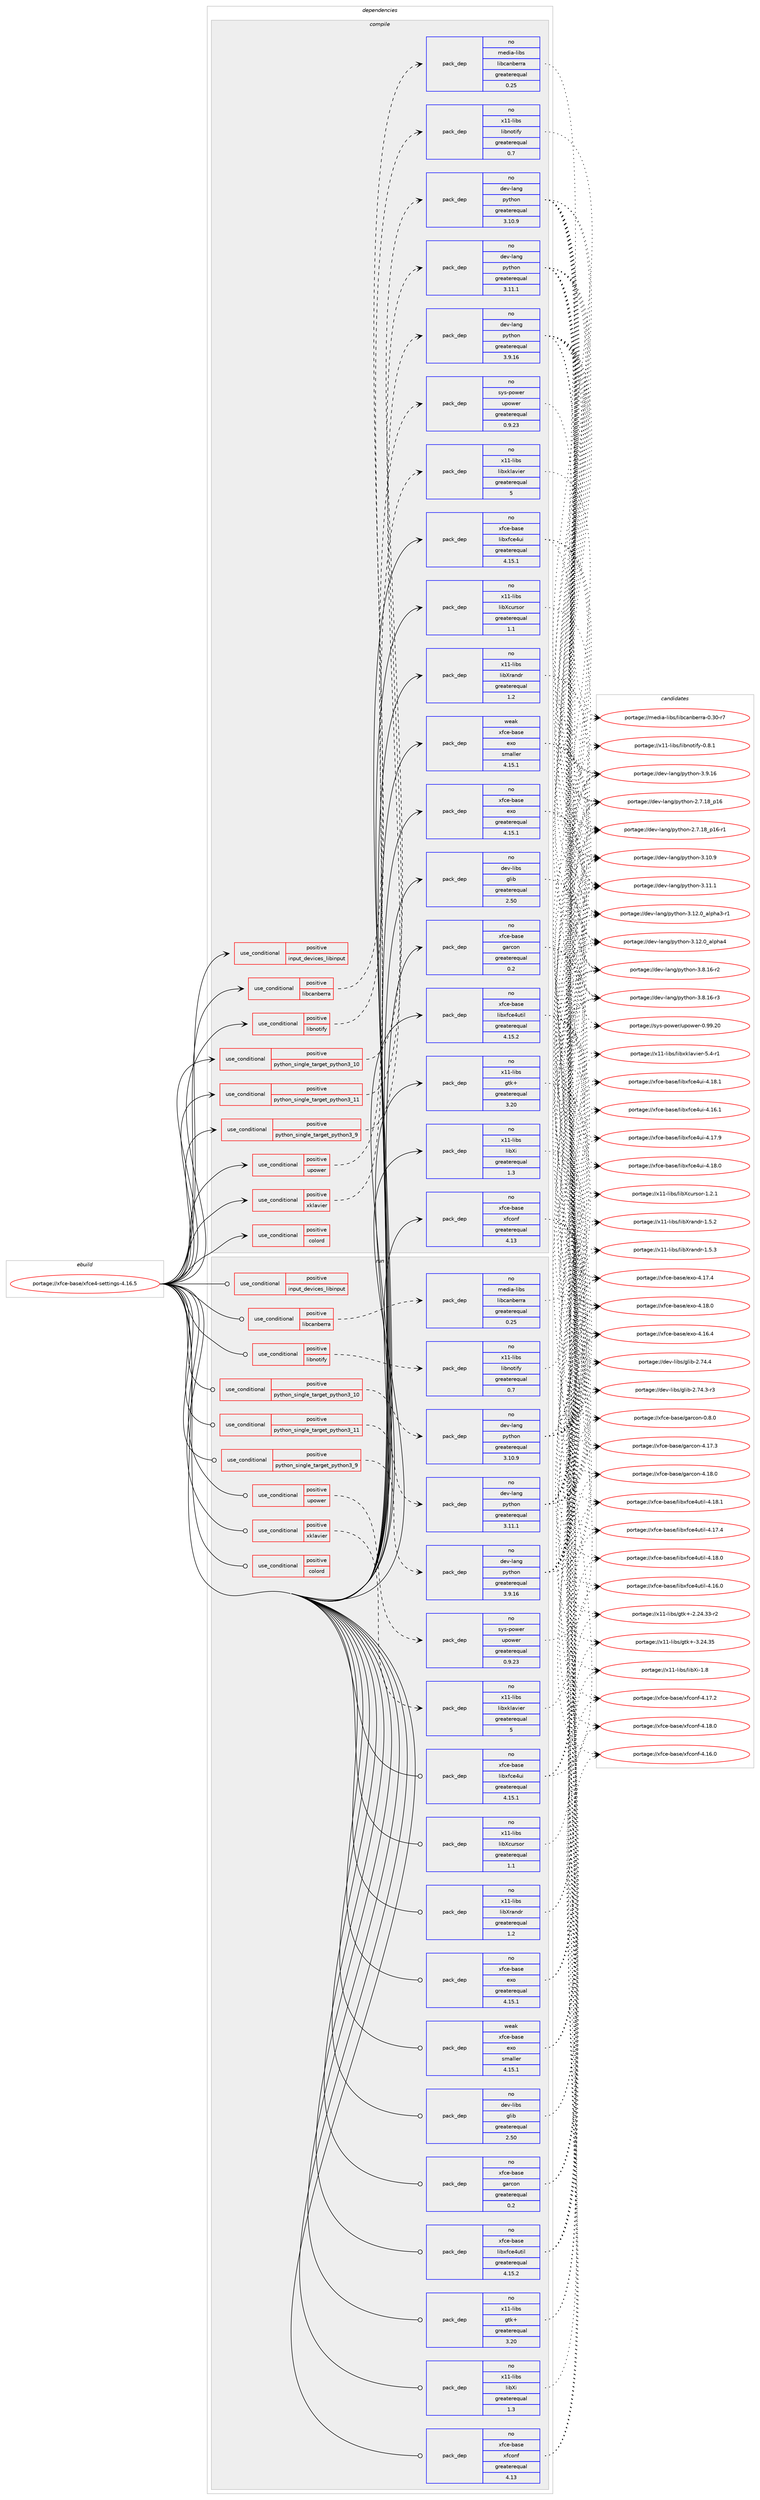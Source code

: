 digraph prolog {

# *************
# Graph options
# *************

newrank=true;
concentrate=true;
compound=true;
graph [rankdir=LR,fontname=Helvetica,fontsize=10,ranksep=1.5];#, ranksep=2.5, nodesep=0.2];
edge  [arrowhead=vee];
node  [fontname=Helvetica,fontsize=10];

# **********
# The ebuild
# **********

subgraph cluster_leftcol {
color=gray;
rank=same;
label=<<i>ebuild</i>>;
id [label="portage://xfce-base/xfce4-settings-4.16.5", color=red, width=4, href="../xfce-base/xfce4-settings-4.16.5.svg"];
}

# ****************
# The dependencies
# ****************

subgraph cluster_midcol {
color=gray;
label=<<i>dependencies</i>>;
subgraph cluster_compile {
fillcolor="#eeeeee";
style=filled;
label=<<i>compile</i>>;
subgraph cond8332 {
dependency13549 [label=<<TABLE BORDER="0" CELLBORDER="1" CELLSPACING="0" CELLPADDING="4"><TR><TD ROWSPAN="3" CELLPADDING="10">use_conditional</TD></TR><TR><TD>positive</TD></TR><TR><TD>colord</TD></TR></TABLE>>, shape=none, color=red];
# *** BEGIN UNKNOWN DEPENDENCY TYPE (TODO) ***
# dependency13549 -> package_dependency(portage://xfce-base/xfce4-settings-4.16.5,install,no,x11-misc,colord,none,[,,],any_same_slot,[])
# *** END UNKNOWN DEPENDENCY TYPE (TODO) ***

}
id:e -> dependency13549:w [weight=20,style="solid",arrowhead="vee"];
subgraph cond8333 {
dependency13550 [label=<<TABLE BORDER="0" CELLBORDER="1" CELLSPACING="0" CELLPADDING="4"><TR><TD ROWSPAN="3" CELLPADDING="10">use_conditional</TD></TR><TR><TD>positive</TD></TR><TR><TD>input_devices_libinput</TD></TR></TABLE>>, shape=none, color=red];
# *** BEGIN UNKNOWN DEPENDENCY TYPE (TODO) ***
# dependency13550 -> package_dependency(portage://xfce-base/xfce4-settings-4.16.5,install,no,x11-drivers,xf86-input-libinput,none,[,,],[],[])
# *** END UNKNOWN DEPENDENCY TYPE (TODO) ***

}
id:e -> dependency13550:w [weight=20,style="solid",arrowhead="vee"];
subgraph cond8334 {
dependency13551 [label=<<TABLE BORDER="0" CELLBORDER="1" CELLSPACING="0" CELLPADDING="4"><TR><TD ROWSPAN="3" CELLPADDING="10">use_conditional</TD></TR><TR><TD>positive</TD></TR><TR><TD>libcanberra</TD></TR></TABLE>>, shape=none, color=red];
subgraph pack5051 {
dependency13552 [label=<<TABLE BORDER="0" CELLBORDER="1" CELLSPACING="0" CELLPADDING="4" WIDTH="220"><TR><TD ROWSPAN="6" CELLPADDING="30">pack_dep</TD></TR><TR><TD WIDTH="110">no</TD></TR><TR><TD>media-libs</TD></TR><TR><TD>libcanberra</TD></TR><TR><TD>greaterequal</TD></TR><TR><TD>0.25</TD></TR></TABLE>>, shape=none, color=blue];
}
dependency13551:e -> dependency13552:w [weight=20,style="dashed",arrowhead="vee"];
}
id:e -> dependency13551:w [weight=20,style="solid",arrowhead="vee"];
subgraph cond8335 {
dependency13553 [label=<<TABLE BORDER="0" CELLBORDER="1" CELLSPACING="0" CELLPADDING="4"><TR><TD ROWSPAN="3" CELLPADDING="10">use_conditional</TD></TR><TR><TD>positive</TD></TR><TR><TD>libnotify</TD></TR></TABLE>>, shape=none, color=red];
subgraph pack5052 {
dependency13554 [label=<<TABLE BORDER="0" CELLBORDER="1" CELLSPACING="0" CELLPADDING="4" WIDTH="220"><TR><TD ROWSPAN="6" CELLPADDING="30">pack_dep</TD></TR><TR><TD WIDTH="110">no</TD></TR><TR><TD>x11-libs</TD></TR><TR><TD>libnotify</TD></TR><TR><TD>greaterequal</TD></TR><TR><TD>0.7</TD></TR></TABLE>>, shape=none, color=blue];
}
dependency13553:e -> dependency13554:w [weight=20,style="dashed",arrowhead="vee"];
}
id:e -> dependency13553:w [weight=20,style="solid",arrowhead="vee"];
subgraph cond8336 {
dependency13555 [label=<<TABLE BORDER="0" CELLBORDER="1" CELLSPACING="0" CELLPADDING="4"><TR><TD ROWSPAN="3" CELLPADDING="10">use_conditional</TD></TR><TR><TD>positive</TD></TR><TR><TD>python_single_target_python3_10</TD></TR></TABLE>>, shape=none, color=red];
subgraph pack5053 {
dependency13556 [label=<<TABLE BORDER="0" CELLBORDER="1" CELLSPACING="0" CELLPADDING="4" WIDTH="220"><TR><TD ROWSPAN="6" CELLPADDING="30">pack_dep</TD></TR><TR><TD WIDTH="110">no</TD></TR><TR><TD>dev-lang</TD></TR><TR><TD>python</TD></TR><TR><TD>greaterequal</TD></TR><TR><TD>3.10.9</TD></TR></TABLE>>, shape=none, color=blue];
}
dependency13555:e -> dependency13556:w [weight=20,style="dashed",arrowhead="vee"];
}
id:e -> dependency13555:w [weight=20,style="solid",arrowhead="vee"];
subgraph cond8337 {
dependency13557 [label=<<TABLE BORDER="0" CELLBORDER="1" CELLSPACING="0" CELLPADDING="4"><TR><TD ROWSPAN="3" CELLPADDING="10">use_conditional</TD></TR><TR><TD>positive</TD></TR><TR><TD>python_single_target_python3_11</TD></TR></TABLE>>, shape=none, color=red];
subgraph pack5054 {
dependency13558 [label=<<TABLE BORDER="0" CELLBORDER="1" CELLSPACING="0" CELLPADDING="4" WIDTH="220"><TR><TD ROWSPAN="6" CELLPADDING="30">pack_dep</TD></TR><TR><TD WIDTH="110">no</TD></TR><TR><TD>dev-lang</TD></TR><TR><TD>python</TD></TR><TR><TD>greaterequal</TD></TR><TR><TD>3.11.1</TD></TR></TABLE>>, shape=none, color=blue];
}
dependency13557:e -> dependency13558:w [weight=20,style="dashed",arrowhead="vee"];
}
id:e -> dependency13557:w [weight=20,style="solid",arrowhead="vee"];
subgraph cond8338 {
dependency13559 [label=<<TABLE BORDER="0" CELLBORDER="1" CELLSPACING="0" CELLPADDING="4"><TR><TD ROWSPAN="3" CELLPADDING="10">use_conditional</TD></TR><TR><TD>positive</TD></TR><TR><TD>python_single_target_python3_9</TD></TR></TABLE>>, shape=none, color=red];
subgraph pack5055 {
dependency13560 [label=<<TABLE BORDER="0" CELLBORDER="1" CELLSPACING="0" CELLPADDING="4" WIDTH="220"><TR><TD ROWSPAN="6" CELLPADDING="30">pack_dep</TD></TR><TR><TD WIDTH="110">no</TD></TR><TR><TD>dev-lang</TD></TR><TR><TD>python</TD></TR><TR><TD>greaterequal</TD></TR><TR><TD>3.9.16</TD></TR></TABLE>>, shape=none, color=blue];
}
dependency13559:e -> dependency13560:w [weight=20,style="dashed",arrowhead="vee"];
}
id:e -> dependency13559:w [weight=20,style="solid",arrowhead="vee"];
subgraph cond8339 {
dependency13561 [label=<<TABLE BORDER="0" CELLBORDER="1" CELLSPACING="0" CELLPADDING="4"><TR><TD ROWSPAN="3" CELLPADDING="10">use_conditional</TD></TR><TR><TD>positive</TD></TR><TR><TD>upower</TD></TR></TABLE>>, shape=none, color=red];
subgraph pack5056 {
dependency13562 [label=<<TABLE BORDER="0" CELLBORDER="1" CELLSPACING="0" CELLPADDING="4" WIDTH="220"><TR><TD ROWSPAN="6" CELLPADDING="30">pack_dep</TD></TR><TR><TD WIDTH="110">no</TD></TR><TR><TD>sys-power</TD></TR><TR><TD>upower</TD></TR><TR><TD>greaterequal</TD></TR><TR><TD>0.9.23</TD></TR></TABLE>>, shape=none, color=blue];
}
dependency13561:e -> dependency13562:w [weight=20,style="dashed",arrowhead="vee"];
}
id:e -> dependency13561:w [weight=20,style="solid",arrowhead="vee"];
subgraph cond8340 {
dependency13563 [label=<<TABLE BORDER="0" CELLBORDER="1" CELLSPACING="0" CELLPADDING="4"><TR><TD ROWSPAN="3" CELLPADDING="10">use_conditional</TD></TR><TR><TD>positive</TD></TR><TR><TD>xklavier</TD></TR></TABLE>>, shape=none, color=red];
subgraph pack5057 {
dependency13564 [label=<<TABLE BORDER="0" CELLBORDER="1" CELLSPACING="0" CELLPADDING="4" WIDTH="220"><TR><TD ROWSPAN="6" CELLPADDING="30">pack_dep</TD></TR><TR><TD WIDTH="110">no</TD></TR><TR><TD>x11-libs</TD></TR><TR><TD>libxklavier</TD></TR><TR><TD>greaterequal</TD></TR><TR><TD>5</TD></TR></TABLE>>, shape=none, color=blue];
}
dependency13563:e -> dependency13564:w [weight=20,style="dashed",arrowhead="vee"];
}
id:e -> dependency13563:w [weight=20,style="solid",arrowhead="vee"];
subgraph pack5058 {
dependency13565 [label=<<TABLE BORDER="0" CELLBORDER="1" CELLSPACING="0" CELLPADDING="4" WIDTH="220"><TR><TD ROWSPAN="6" CELLPADDING="30">pack_dep</TD></TR><TR><TD WIDTH="110">no</TD></TR><TR><TD>dev-libs</TD></TR><TR><TD>glib</TD></TR><TR><TD>greaterequal</TD></TR><TR><TD>2.50</TD></TR></TABLE>>, shape=none, color=blue];
}
id:e -> dependency13565:w [weight=20,style="solid",arrowhead="vee"];
# *** BEGIN UNKNOWN DEPENDENCY TYPE (TODO) ***
# id -> package_dependency(portage://xfce-base/xfce4-settings-4.16.5,install,no,media-libs,fontconfig,none,[,,],[],[])
# *** END UNKNOWN DEPENDENCY TYPE (TODO) ***

# *** BEGIN UNKNOWN DEPENDENCY TYPE (TODO) ***
# id -> package_dependency(portage://xfce-base/xfce4-settings-4.16.5,install,no,x11-base,xorg-proto,none,[,,],[],[])
# *** END UNKNOWN DEPENDENCY TYPE (TODO) ***

subgraph pack5059 {
dependency13566 [label=<<TABLE BORDER="0" CELLBORDER="1" CELLSPACING="0" CELLPADDING="4" WIDTH="220"><TR><TD ROWSPAN="6" CELLPADDING="30">pack_dep</TD></TR><TR><TD WIDTH="110">no</TD></TR><TR><TD>x11-libs</TD></TR><TR><TD>gtk+</TD></TR><TR><TD>greaterequal</TD></TR><TR><TD>3.20</TD></TR></TABLE>>, shape=none, color=blue];
}
id:e -> dependency13566:w [weight=20,style="solid",arrowhead="vee"];
# *** BEGIN UNKNOWN DEPENDENCY TYPE (TODO) ***
# id -> package_dependency(portage://xfce-base/xfce4-settings-4.16.5,install,no,x11-libs,libX11,none,[,,],[],[])
# *** END UNKNOWN DEPENDENCY TYPE (TODO) ***

subgraph pack5060 {
dependency13567 [label=<<TABLE BORDER="0" CELLBORDER="1" CELLSPACING="0" CELLPADDING="4" WIDTH="220"><TR><TD ROWSPAN="6" CELLPADDING="30">pack_dep</TD></TR><TR><TD WIDTH="110">no</TD></TR><TR><TD>x11-libs</TD></TR><TR><TD>libXcursor</TD></TR><TR><TD>greaterequal</TD></TR><TR><TD>1.1</TD></TR></TABLE>>, shape=none, color=blue];
}
id:e -> dependency13567:w [weight=20,style="solid",arrowhead="vee"];
subgraph pack5061 {
dependency13568 [label=<<TABLE BORDER="0" CELLBORDER="1" CELLSPACING="0" CELLPADDING="4" WIDTH="220"><TR><TD ROWSPAN="6" CELLPADDING="30">pack_dep</TD></TR><TR><TD WIDTH="110">no</TD></TR><TR><TD>x11-libs</TD></TR><TR><TD>libXi</TD></TR><TR><TD>greaterequal</TD></TR><TR><TD>1.3</TD></TR></TABLE>>, shape=none, color=blue];
}
id:e -> dependency13568:w [weight=20,style="solid",arrowhead="vee"];
subgraph pack5062 {
dependency13569 [label=<<TABLE BORDER="0" CELLBORDER="1" CELLSPACING="0" CELLPADDING="4" WIDTH="220"><TR><TD ROWSPAN="6" CELLPADDING="30">pack_dep</TD></TR><TR><TD WIDTH="110">no</TD></TR><TR><TD>x11-libs</TD></TR><TR><TD>libXrandr</TD></TR><TR><TD>greaterequal</TD></TR><TR><TD>1.2</TD></TR></TABLE>>, shape=none, color=blue];
}
id:e -> dependency13569:w [weight=20,style="solid",arrowhead="vee"];
subgraph pack5063 {
dependency13570 [label=<<TABLE BORDER="0" CELLBORDER="1" CELLSPACING="0" CELLPADDING="4" WIDTH="220"><TR><TD ROWSPAN="6" CELLPADDING="30">pack_dep</TD></TR><TR><TD WIDTH="110">no</TD></TR><TR><TD>xfce-base</TD></TR><TR><TD>exo</TD></TR><TR><TD>greaterequal</TD></TR><TR><TD>4.15.1</TD></TR></TABLE>>, shape=none, color=blue];
}
id:e -> dependency13570:w [weight=20,style="solid",arrowhead="vee"];
subgraph pack5064 {
dependency13571 [label=<<TABLE BORDER="0" CELLBORDER="1" CELLSPACING="0" CELLPADDING="4" WIDTH="220"><TR><TD ROWSPAN="6" CELLPADDING="30">pack_dep</TD></TR><TR><TD WIDTH="110">no</TD></TR><TR><TD>xfce-base</TD></TR><TR><TD>garcon</TD></TR><TR><TD>greaterequal</TD></TR><TR><TD>0.2</TD></TR></TABLE>>, shape=none, color=blue];
}
id:e -> dependency13571:w [weight=20,style="solid",arrowhead="vee"];
subgraph pack5065 {
dependency13572 [label=<<TABLE BORDER="0" CELLBORDER="1" CELLSPACING="0" CELLPADDING="4" WIDTH="220"><TR><TD ROWSPAN="6" CELLPADDING="30">pack_dep</TD></TR><TR><TD WIDTH="110">no</TD></TR><TR><TD>xfce-base</TD></TR><TR><TD>libxfce4ui</TD></TR><TR><TD>greaterequal</TD></TR><TR><TD>4.15.1</TD></TR></TABLE>>, shape=none, color=blue];
}
id:e -> dependency13572:w [weight=20,style="solid",arrowhead="vee"];
subgraph pack5066 {
dependency13573 [label=<<TABLE BORDER="0" CELLBORDER="1" CELLSPACING="0" CELLPADDING="4" WIDTH="220"><TR><TD ROWSPAN="6" CELLPADDING="30">pack_dep</TD></TR><TR><TD WIDTH="110">no</TD></TR><TR><TD>xfce-base</TD></TR><TR><TD>libxfce4util</TD></TR><TR><TD>greaterequal</TD></TR><TR><TD>4.15.2</TD></TR></TABLE>>, shape=none, color=blue];
}
id:e -> dependency13573:w [weight=20,style="solid",arrowhead="vee"];
subgraph pack5067 {
dependency13574 [label=<<TABLE BORDER="0" CELLBORDER="1" CELLSPACING="0" CELLPADDING="4" WIDTH="220"><TR><TD ROWSPAN="6" CELLPADDING="30">pack_dep</TD></TR><TR><TD WIDTH="110">no</TD></TR><TR><TD>xfce-base</TD></TR><TR><TD>xfconf</TD></TR><TR><TD>greaterequal</TD></TR><TR><TD>4.13</TD></TR></TABLE>>, shape=none, color=blue];
}
id:e -> dependency13574:w [weight=20,style="solid",arrowhead="vee"];
subgraph pack5068 {
dependency13575 [label=<<TABLE BORDER="0" CELLBORDER="1" CELLSPACING="0" CELLPADDING="4" WIDTH="220"><TR><TD ROWSPAN="6" CELLPADDING="30">pack_dep</TD></TR><TR><TD WIDTH="110">weak</TD></TR><TR><TD>xfce-base</TD></TR><TR><TD>exo</TD></TR><TR><TD>smaller</TD></TR><TR><TD>4.15.1</TD></TR></TABLE>>, shape=none, color=blue];
}
id:e -> dependency13575:w [weight=20,style="solid",arrowhead="vee"];
}
subgraph cluster_compileandrun {
fillcolor="#eeeeee";
style=filled;
label=<<i>compile and run</i>>;
}
subgraph cluster_run {
fillcolor="#eeeeee";
style=filled;
label=<<i>run</i>>;
subgraph cond8341 {
dependency13576 [label=<<TABLE BORDER="0" CELLBORDER="1" CELLSPACING="0" CELLPADDING="4"><TR><TD ROWSPAN="3" CELLPADDING="10">use_conditional</TD></TR><TR><TD>positive</TD></TR><TR><TD>colord</TD></TR></TABLE>>, shape=none, color=red];
# *** BEGIN UNKNOWN DEPENDENCY TYPE (TODO) ***
# dependency13576 -> package_dependency(portage://xfce-base/xfce4-settings-4.16.5,run,no,x11-misc,colord,none,[,,],any_same_slot,[])
# *** END UNKNOWN DEPENDENCY TYPE (TODO) ***

}
id:e -> dependency13576:w [weight=20,style="solid",arrowhead="odot"];
subgraph cond8342 {
dependency13577 [label=<<TABLE BORDER="0" CELLBORDER="1" CELLSPACING="0" CELLPADDING="4"><TR><TD ROWSPAN="3" CELLPADDING="10">use_conditional</TD></TR><TR><TD>positive</TD></TR><TR><TD>input_devices_libinput</TD></TR></TABLE>>, shape=none, color=red];
# *** BEGIN UNKNOWN DEPENDENCY TYPE (TODO) ***
# dependency13577 -> package_dependency(portage://xfce-base/xfce4-settings-4.16.5,run,no,x11-drivers,xf86-input-libinput,none,[,,],[],[])
# *** END UNKNOWN DEPENDENCY TYPE (TODO) ***

}
id:e -> dependency13577:w [weight=20,style="solid",arrowhead="odot"];
subgraph cond8343 {
dependency13578 [label=<<TABLE BORDER="0" CELLBORDER="1" CELLSPACING="0" CELLPADDING="4"><TR><TD ROWSPAN="3" CELLPADDING="10">use_conditional</TD></TR><TR><TD>positive</TD></TR><TR><TD>libcanberra</TD></TR></TABLE>>, shape=none, color=red];
subgraph pack5069 {
dependency13579 [label=<<TABLE BORDER="0" CELLBORDER="1" CELLSPACING="0" CELLPADDING="4" WIDTH="220"><TR><TD ROWSPAN="6" CELLPADDING="30">pack_dep</TD></TR><TR><TD WIDTH="110">no</TD></TR><TR><TD>media-libs</TD></TR><TR><TD>libcanberra</TD></TR><TR><TD>greaterequal</TD></TR><TR><TD>0.25</TD></TR></TABLE>>, shape=none, color=blue];
}
dependency13578:e -> dependency13579:w [weight=20,style="dashed",arrowhead="vee"];
}
id:e -> dependency13578:w [weight=20,style="solid",arrowhead="odot"];
subgraph cond8344 {
dependency13580 [label=<<TABLE BORDER="0" CELLBORDER="1" CELLSPACING="0" CELLPADDING="4"><TR><TD ROWSPAN="3" CELLPADDING="10">use_conditional</TD></TR><TR><TD>positive</TD></TR><TR><TD>libnotify</TD></TR></TABLE>>, shape=none, color=red];
subgraph pack5070 {
dependency13581 [label=<<TABLE BORDER="0" CELLBORDER="1" CELLSPACING="0" CELLPADDING="4" WIDTH="220"><TR><TD ROWSPAN="6" CELLPADDING="30">pack_dep</TD></TR><TR><TD WIDTH="110">no</TD></TR><TR><TD>x11-libs</TD></TR><TR><TD>libnotify</TD></TR><TR><TD>greaterequal</TD></TR><TR><TD>0.7</TD></TR></TABLE>>, shape=none, color=blue];
}
dependency13580:e -> dependency13581:w [weight=20,style="dashed",arrowhead="vee"];
}
id:e -> dependency13580:w [weight=20,style="solid",arrowhead="odot"];
subgraph cond8345 {
dependency13582 [label=<<TABLE BORDER="0" CELLBORDER="1" CELLSPACING="0" CELLPADDING="4"><TR><TD ROWSPAN="3" CELLPADDING="10">use_conditional</TD></TR><TR><TD>positive</TD></TR><TR><TD>python_single_target_python3_10</TD></TR></TABLE>>, shape=none, color=red];
subgraph pack5071 {
dependency13583 [label=<<TABLE BORDER="0" CELLBORDER="1" CELLSPACING="0" CELLPADDING="4" WIDTH="220"><TR><TD ROWSPAN="6" CELLPADDING="30">pack_dep</TD></TR><TR><TD WIDTH="110">no</TD></TR><TR><TD>dev-lang</TD></TR><TR><TD>python</TD></TR><TR><TD>greaterequal</TD></TR><TR><TD>3.10.9</TD></TR></TABLE>>, shape=none, color=blue];
}
dependency13582:e -> dependency13583:w [weight=20,style="dashed",arrowhead="vee"];
}
id:e -> dependency13582:w [weight=20,style="solid",arrowhead="odot"];
subgraph cond8346 {
dependency13584 [label=<<TABLE BORDER="0" CELLBORDER="1" CELLSPACING="0" CELLPADDING="4"><TR><TD ROWSPAN="3" CELLPADDING="10">use_conditional</TD></TR><TR><TD>positive</TD></TR><TR><TD>python_single_target_python3_11</TD></TR></TABLE>>, shape=none, color=red];
subgraph pack5072 {
dependency13585 [label=<<TABLE BORDER="0" CELLBORDER="1" CELLSPACING="0" CELLPADDING="4" WIDTH="220"><TR><TD ROWSPAN="6" CELLPADDING="30">pack_dep</TD></TR><TR><TD WIDTH="110">no</TD></TR><TR><TD>dev-lang</TD></TR><TR><TD>python</TD></TR><TR><TD>greaterequal</TD></TR><TR><TD>3.11.1</TD></TR></TABLE>>, shape=none, color=blue];
}
dependency13584:e -> dependency13585:w [weight=20,style="dashed",arrowhead="vee"];
}
id:e -> dependency13584:w [weight=20,style="solid",arrowhead="odot"];
subgraph cond8347 {
dependency13586 [label=<<TABLE BORDER="0" CELLBORDER="1" CELLSPACING="0" CELLPADDING="4"><TR><TD ROWSPAN="3" CELLPADDING="10">use_conditional</TD></TR><TR><TD>positive</TD></TR><TR><TD>python_single_target_python3_9</TD></TR></TABLE>>, shape=none, color=red];
subgraph pack5073 {
dependency13587 [label=<<TABLE BORDER="0" CELLBORDER="1" CELLSPACING="0" CELLPADDING="4" WIDTH="220"><TR><TD ROWSPAN="6" CELLPADDING="30">pack_dep</TD></TR><TR><TD WIDTH="110">no</TD></TR><TR><TD>dev-lang</TD></TR><TR><TD>python</TD></TR><TR><TD>greaterequal</TD></TR><TR><TD>3.9.16</TD></TR></TABLE>>, shape=none, color=blue];
}
dependency13586:e -> dependency13587:w [weight=20,style="dashed",arrowhead="vee"];
}
id:e -> dependency13586:w [weight=20,style="solid",arrowhead="odot"];
subgraph cond8348 {
dependency13588 [label=<<TABLE BORDER="0" CELLBORDER="1" CELLSPACING="0" CELLPADDING="4"><TR><TD ROWSPAN="3" CELLPADDING="10">use_conditional</TD></TR><TR><TD>positive</TD></TR><TR><TD>upower</TD></TR></TABLE>>, shape=none, color=red];
subgraph pack5074 {
dependency13589 [label=<<TABLE BORDER="0" CELLBORDER="1" CELLSPACING="0" CELLPADDING="4" WIDTH="220"><TR><TD ROWSPAN="6" CELLPADDING="30">pack_dep</TD></TR><TR><TD WIDTH="110">no</TD></TR><TR><TD>sys-power</TD></TR><TR><TD>upower</TD></TR><TR><TD>greaterequal</TD></TR><TR><TD>0.9.23</TD></TR></TABLE>>, shape=none, color=blue];
}
dependency13588:e -> dependency13589:w [weight=20,style="dashed",arrowhead="vee"];
}
id:e -> dependency13588:w [weight=20,style="solid",arrowhead="odot"];
subgraph cond8349 {
dependency13590 [label=<<TABLE BORDER="0" CELLBORDER="1" CELLSPACING="0" CELLPADDING="4"><TR><TD ROWSPAN="3" CELLPADDING="10">use_conditional</TD></TR><TR><TD>positive</TD></TR><TR><TD>xklavier</TD></TR></TABLE>>, shape=none, color=red];
subgraph pack5075 {
dependency13591 [label=<<TABLE BORDER="0" CELLBORDER="1" CELLSPACING="0" CELLPADDING="4" WIDTH="220"><TR><TD ROWSPAN="6" CELLPADDING="30">pack_dep</TD></TR><TR><TD WIDTH="110">no</TD></TR><TR><TD>x11-libs</TD></TR><TR><TD>libxklavier</TD></TR><TR><TD>greaterequal</TD></TR><TR><TD>5</TD></TR></TABLE>>, shape=none, color=blue];
}
dependency13590:e -> dependency13591:w [weight=20,style="dashed",arrowhead="vee"];
}
id:e -> dependency13590:w [weight=20,style="solid",arrowhead="odot"];
subgraph pack5076 {
dependency13592 [label=<<TABLE BORDER="0" CELLBORDER="1" CELLSPACING="0" CELLPADDING="4" WIDTH="220"><TR><TD ROWSPAN="6" CELLPADDING="30">pack_dep</TD></TR><TR><TD WIDTH="110">no</TD></TR><TR><TD>dev-libs</TD></TR><TR><TD>glib</TD></TR><TR><TD>greaterequal</TD></TR><TR><TD>2.50</TD></TR></TABLE>>, shape=none, color=blue];
}
id:e -> dependency13592:w [weight=20,style="solid",arrowhead="odot"];
# *** BEGIN UNKNOWN DEPENDENCY TYPE (TODO) ***
# id -> package_dependency(portage://xfce-base/xfce4-settings-4.16.5,run,no,media-libs,fontconfig,none,[,,],[],[])
# *** END UNKNOWN DEPENDENCY TYPE (TODO) ***

subgraph pack5077 {
dependency13593 [label=<<TABLE BORDER="0" CELLBORDER="1" CELLSPACING="0" CELLPADDING="4" WIDTH="220"><TR><TD ROWSPAN="6" CELLPADDING="30">pack_dep</TD></TR><TR><TD WIDTH="110">no</TD></TR><TR><TD>x11-libs</TD></TR><TR><TD>gtk+</TD></TR><TR><TD>greaterequal</TD></TR><TR><TD>3.20</TD></TR></TABLE>>, shape=none, color=blue];
}
id:e -> dependency13593:w [weight=20,style="solid",arrowhead="odot"];
# *** BEGIN UNKNOWN DEPENDENCY TYPE (TODO) ***
# id -> package_dependency(portage://xfce-base/xfce4-settings-4.16.5,run,no,x11-libs,libX11,none,[,,],[],[])
# *** END UNKNOWN DEPENDENCY TYPE (TODO) ***

subgraph pack5078 {
dependency13594 [label=<<TABLE BORDER="0" CELLBORDER="1" CELLSPACING="0" CELLPADDING="4" WIDTH="220"><TR><TD ROWSPAN="6" CELLPADDING="30">pack_dep</TD></TR><TR><TD WIDTH="110">no</TD></TR><TR><TD>x11-libs</TD></TR><TR><TD>libXcursor</TD></TR><TR><TD>greaterequal</TD></TR><TR><TD>1.1</TD></TR></TABLE>>, shape=none, color=blue];
}
id:e -> dependency13594:w [weight=20,style="solid",arrowhead="odot"];
subgraph pack5079 {
dependency13595 [label=<<TABLE BORDER="0" CELLBORDER="1" CELLSPACING="0" CELLPADDING="4" WIDTH="220"><TR><TD ROWSPAN="6" CELLPADDING="30">pack_dep</TD></TR><TR><TD WIDTH="110">no</TD></TR><TR><TD>x11-libs</TD></TR><TR><TD>libXi</TD></TR><TR><TD>greaterequal</TD></TR><TR><TD>1.3</TD></TR></TABLE>>, shape=none, color=blue];
}
id:e -> dependency13595:w [weight=20,style="solid",arrowhead="odot"];
subgraph pack5080 {
dependency13596 [label=<<TABLE BORDER="0" CELLBORDER="1" CELLSPACING="0" CELLPADDING="4" WIDTH="220"><TR><TD ROWSPAN="6" CELLPADDING="30">pack_dep</TD></TR><TR><TD WIDTH="110">no</TD></TR><TR><TD>x11-libs</TD></TR><TR><TD>libXrandr</TD></TR><TR><TD>greaterequal</TD></TR><TR><TD>1.2</TD></TR></TABLE>>, shape=none, color=blue];
}
id:e -> dependency13596:w [weight=20,style="solid",arrowhead="odot"];
subgraph pack5081 {
dependency13597 [label=<<TABLE BORDER="0" CELLBORDER="1" CELLSPACING="0" CELLPADDING="4" WIDTH="220"><TR><TD ROWSPAN="6" CELLPADDING="30">pack_dep</TD></TR><TR><TD WIDTH="110">no</TD></TR><TR><TD>xfce-base</TD></TR><TR><TD>exo</TD></TR><TR><TD>greaterequal</TD></TR><TR><TD>4.15.1</TD></TR></TABLE>>, shape=none, color=blue];
}
id:e -> dependency13597:w [weight=20,style="solid",arrowhead="odot"];
subgraph pack5082 {
dependency13598 [label=<<TABLE BORDER="0" CELLBORDER="1" CELLSPACING="0" CELLPADDING="4" WIDTH="220"><TR><TD ROWSPAN="6" CELLPADDING="30">pack_dep</TD></TR><TR><TD WIDTH="110">no</TD></TR><TR><TD>xfce-base</TD></TR><TR><TD>garcon</TD></TR><TR><TD>greaterequal</TD></TR><TR><TD>0.2</TD></TR></TABLE>>, shape=none, color=blue];
}
id:e -> dependency13598:w [weight=20,style="solid",arrowhead="odot"];
subgraph pack5083 {
dependency13599 [label=<<TABLE BORDER="0" CELLBORDER="1" CELLSPACING="0" CELLPADDING="4" WIDTH="220"><TR><TD ROWSPAN="6" CELLPADDING="30">pack_dep</TD></TR><TR><TD WIDTH="110">no</TD></TR><TR><TD>xfce-base</TD></TR><TR><TD>libxfce4ui</TD></TR><TR><TD>greaterequal</TD></TR><TR><TD>4.15.1</TD></TR></TABLE>>, shape=none, color=blue];
}
id:e -> dependency13599:w [weight=20,style="solid",arrowhead="odot"];
subgraph pack5084 {
dependency13600 [label=<<TABLE BORDER="0" CELLBORDER="1" CELLSPACING="0" CELLPADDING="4" WIDTH="220"><TR><TD ROWSPAN="6" CELLPADDING="30">pack_dep</TD></TR><TR><TD WIDTH="110">no</TD></TR><TR><TD>xfce-base</TD></TR><TR><TD>libxfce4util</TD></TR><TR><TD>greaterequal</TD></TR><TR><TD>4.15.2</TD></TR></TABLE>>, shape=none, color=blue];
}
id:e -> dependency13600:w [weight=20,style="solid",arrowhead="odot"];
subgraph pack5085 {
dependency13601 [label=<<TABLE BORDER="0" CELLBORDER="1" CELLSPACING="0" CELLPADDING="4" WIDTH="220"><TR><TD ROWSPAN="6" CELLPADDING="30">pack_dep</TD></TR><TR><TD WIDTH="110">no</TD></TR><TR><TD>xfce-base</TD></TR><TR><TD>xfconf</TD></TR><TR><TD>greaterequal</TD></TR><TR><TD>4.13</TD></TR></TABLE>>, shape=none, color=blue];
}
id:e -> dependency13601:w [weight=20,style="solid",arrowhead="odot"];
subgraph pack5086 {
dependency13602 [label=<<TABLE BORDER="0" CELLBORDER="1" CELLSPACING="0" CELLPADDING="4" WIDTH="220"><TR><TD ROWSPAN="6" CELLPADDING="30">pack_dep</TD></TR><TR><TD WIDTH="110">weak</TD></TR><TR><TD>xfce-base</TD></TR><TR><TD>exo</TD></TR><TR><TD>smaller</TD></TR><TR><TD>4.15.1</TD></TR></TABLE>>, shape=none, color=blue];
}
id:e -> dependency13602:w [weight=20,style="solid",arrowhead="odot"];
}
}

# **************
# The candidates
# **************

subgraph cluster_choices {
rank=same;
color=gray;
label=<<i>candidates</i>>;

subgraph choice5051 {
color=black;
nodesep=1;
choice10910110010597451081059811547108105989997110981011141149745484651484511455 [label="portage://media-libs/libcanberra-0.30-r7", color=red, width=4,href="../media-libs/libcanberra-0.30-r7.svg"];
dependency13552:e -> choice10910110010597451081059811547108105989997110981011141149745484651484511455:w [style=dotted,weight="100"];
}
subgraph choice5052 {
color=black;
nodesep=1;
choice120494945108105981154710810598110111116105102121454846564649 [label="portage://x11-libs/libnotify-0.8.1", color=red, width=4,href="../x11-libs/libnotify-0.8.1.svg"];
dependency13554:e -> choice120494945108105981154710810598110111116105102121454846564649:w [style=dotted,weight="100"];
}
subgraph choice5053 {
color=black;
nodesep=1;
choice10010111845108971101034711212111610411111045504655464956951124954 [label="portage://dev-lang/python-2.7.18_p16", color=red, width=4,href="../dev-lang/python-2.7.18_p16.svg"];
choice100101118451089711010347112121116104111110455046554649569511249544511449 [label="portage://dev-lang/python-2.7.18_p16-r1", color=red, width=4,href="../dev-lang/python-2.7.18_p16-r1.svg"];
choice10010111845108971101034711212111610411111045514649484657 [label="portage://dev-lang/python-3.10.9", color=red, width=4,href="../dev-lang/python-3.10.9.svg"];
choice10010111845108971101034711212111610411111045514649494649 [label="portage://dev-lang/python-3.11.1", color=red, width=4,href="../dev-lang/python-3.11.1.svg"];
choice10010111845108971101034711212111610411111045514649504648959710811210497514511449 [label="portage://dev-lang/python-3.12.0_alpha3-r1", color=red, width=4,href="../dev-lang/python-3.12.0_alpha3-r1.svg"];
choice1001011184510897110103471121211161041111104551464950464895971081121049752 [label="portage://dev-lang/python-3.12.0_alpha4", color=red, width=4,href="../dev-lang/python-3.12.0_alpha4.svg"];
choice100101118451089711010347112121116104111110455146564649544511450 [label="portage://dev-lang/python-3.8.16-r2", color=red, width=4,href="../dev-lang/python-3.8.16-r2.svg"];
choice100101118451089711010347112121116104111110455146564649544511451 [label="portage://dev-lang/python-3.8.16-r3", color=red, width=4,href="../dev-lang/python-3.8.16-r3.svg"];
choice10010111845108971101034711212111610411111045514657464954 [label="portage://dev-lang/python-3.9.16", color=red, width=4,href="../dev-lang/python-3.9.16.svg"];
dependency13556:e -> choice10010111845108971101034711212111610411111045504655464956951124954:w [style=dotted,weight="100"];
dependency13556:e -> choice100101118451089711010347112121116104111110455046554649569511249544511449:w [style=dotted,weight="100"];
dependency13556:e -> choice10010111845108971101034711212111610411111045514649484657:w [style=dotted,weight="100"];
dependency13556:e -> choice10010111845108971101034711212111610411111045514649494649:w [style=dotted,weight="100"];
dependency13556:e -> choice10010111845108971101034711212111610411111045514649504648959710811210497514511449:w [style=dotted,weight="100"];
dependency13556:e -> choice1001011184510897110103471121211161041111104551464950464895971081121049752:w [style=dotted,weight="100"];
dependency13556:e -> choice100101118451089711010347112121116104111110455146564649544511450:w [style=dotted,weight="100"];
dependency13556:e -> choice100101118451089711010347112121116104111110455146564649544511451:w [style=dotted,weight="100"];
dependency13556:e -> choice10010111845108971101034711212111610411111045514657464954:w [style=dotted,weight="100"];
}
subgraph choice5054 {
color=black;
nodesep=1;
choice10010111845108971101034711212111610411111045504655464956951124954 [label="portage://dev-lang/python-2.7.18_p16", color=red, width=4,href="../dev-lang/python-2.7.18_p16.svg"];
choice100101118451089711010347112121116104111110455046554649569511249544511449 [label="portage://dev-lang/python-2.7.18_p16-r1", color=red, width=4,href="../dev-lang/python-2.7.18_p16-r1.svg"];
choice10010111845108971101034711212111610411111045514649484657 [label="portage://dev-lang/python-3.10.9", color=red, width=4,href="../dev-lang/python-3.10.9.svg"];
choice10010111845108971101034711212111610411111045514649494649 [label="portage://dev-lang/python-3.11.1", color=red, width=4,href="../dev-lang/python-3.11.1.svg"];
choice10010111845108971101034711212111610411111045514649504648959710811210497514511449 [label="portage://dev-lang/python-3.12.0_alpha3-r1", color=red, width=4,href="../dev-lang/python-3.12.0_alpha3-r1.svg"];
choice1001011184510897110103471121211161041111104551464950464895971081121049752 [label="portage://dev-lang/python-3.12.0_alpha4", color=red, width=4,href="../dev-lang/python-3.12.0_alpha4.svg"];
choice100101118451089711010347112121116104111110455146564649544511450 [label="portage://dev-lang/python-3.8.16-r2", color=red, width=4,href="../dev-lang/python-3.8.16-r2.svg"];
choice100101118451089711010347112121116104111110455146564649544511451 [label="portage://dev-lang/python-3.8.16-r3", color=red, width=4,href="../dev-lang/python-3.8.16-r3.svg"];
choice10010111845108971101034711212111610411111045514657464954 [label="portage://dev-lang/python-3.9.16", color=red, width=4,href="../dev-lang/python-3.9.16.svg"];
dependency13558:e -> choice10010111845108971101034711212111610411111045504655464956951124954:w [style=dotted,weight="100"];
dependency13558:e -> choice100101118451089711010347112121116104111110455046554649569511249544511449:w [style=dotted,weight="100"];
dependency13558:e -> choice10010111845108971101034711212111610411111045514649484657:w [style=dotted,weight="100"];
dependency13558:e -> choice10010111845108971101034711212111610411111045514649494649:w [style=dotted,weight="100"];
dependency13558:e -> choice10010111845108971101034711212111610411111045514649504648959710811210497514511449:w [style=dotted,weight="100"];
dependency13558:e -> choice1001011184510897110103471121211161041111104551464950464895971081121049752:w [style=dotted,weight="100"];
dependency13558:e -> choice100101118451089711010347112121116104111110455146564649544511450:w [style=dotted,weight="100"];
dependency13558:e -> choice100101118451089711010347112121116104111110455146564649544511451:w [style=dotted,weight="100"];
dependency13558:e -> choice10010111845108971101034711212111610411111045514657464954:w [style=dotted,weight="100"];
}
subgraph choice5055 {
color=black;
nodesep=1;
choice10010111845108971101034711212111610411111045504655464956951124954 [label="portage://dev-lang/python-2.7.18_p16", color=red, width=4,href="../dev-lang/python-2.7.18_p16.svg"];
choice100101118451089711010347112121116104111110455046554649569511249544511449 [label="portage://dev-lang/python-2.7.18_p16-r1", color=red, width=4,href="../dev-lang/python-2.7.18_p16-r1.svg"];
choice10010111845108971101034711212111610411111045514649484657 [label="portage://dev-lang/python-3.10.9", color=red, width=4,href="../dev-lang/python-3.10.9.svg"];
choice10010111845108971101034711212111610411111045514649494649 [label="portage://dev-lang/python-3.11.1", color=red, width=4,href="../dev-lang/python-3.11.1.svg"];
choice10010111845108971101034711212111610411111045514649504648959710811210497514511449 [label="portage://dev-lang/python-3.12.0_alpha3-r1", color=red, width=4,href="../dev-lang/python-3.12.0_alpha3-r1.svg"];
choice1001011184510897110103471121211161041111104551464950464895971081121049752 [label="portage://dev-lang/python-3.12.0_alpha4", color=red, width=4,href="../dev-lang/python-3.12.0_alpha4.svg"];
choice100101118451089711010347112121116104111110455146564649544511450 [label="portage://dev-lang/python-3.8.16-r2", color=red, width=4,href="../dev-lang/python-3.8.16-r2.svg"];
choice100101118451089711010347112121116104111110455146564649544511451 [label="portage://dev-lang/python-3.8.16-r3", color=red, width=4,href="../dev-lang/python-3.8.16-r3.svg"];
choice10010111845108971101034711212111610411111045514657464954 [label="portage://dev-lang/python-3.9.16", color=red, width=4,href="../dev-lang/python-3.9.16.svg"];
dependency13560:e -> choice10010111845108971101034711212111610411111045504655464956951124954:w [style=dotted,weight="100"];
dependency13560:e -> choice100101118451089711010347112121116104111110455046554649569511249544511449:w [style=dotted,weight="100"];
dependency13560:e -> choice10010111845108971101034711212111610411111045514649484657:w [style=dotted,weight="100"];
dependency13560:e -> choice10010111845108971101034711212111610411111045514649494649:w [style=dotted,weight="100"];
dependency13560:e -> choice10010111845108971101034711212111610411111045514649504648959710811210497514511449:w [style=dotted,weight="100"];
dependency13560:e -> choice1001011184510897110103471121211161041111104551464950464895971081121049752:w [style=dotted,weight="100"];
dependency13560:e -> choice100101118451089711010347112121116104111110455146564649544511450:w [style=dotted,weight="100"];
dependency13560:e -> choice100101118451089711010347112121116104111110455146564649544511451:w [style=dotted,weight="100"];
dependency13560:e -> choice10010111845108971101034711212111610411111045514657464954:w [style=dotted,weight="100"];
}
subgraph choice5056 {
color=black;
nodesep=1;
choice11512111545112111119101114471171121111191011144548465757465048 [label="portage://sys-power/upower-0.99.20", color=red, width=4,href="../sys-power/upower-0.99.20.svg"];
dependency13562:e -> choice11512111545112111119101114471171121111191011144548465757465048:w [style=dotted,weight="100"];
}
subgraph choice5057 {
color=black;
nodesep=1;
choice12049494510810598115471081059812010710897118105101114455346524511449 [label="portage://x11-libs/libxklavier-5.4-r1", color=red, width=4,href="../x11-libs/libxklavier-5.4-r1.svg"];
dependency13564:e -> choice12049494510810598115471081059812010710897118105101114455346524511449:w [style=dotted,weight="100"];
}
subgraph choice5058 {
color=black;
nodesep=1;
choice10010111845108105981154710310810598455046555246514511451 [label="portage://dev-libs/glib-2.74.3-r3", color=red, width=4,href="../dev-libs/glib-2.74.3-r3.svg"];
choice1001011184510810598115471031081059845504655524652 [label="portage://dev-libs/glib-2.74.4", color=red, width=4,href="../dev-libs/glib-2.74.4.svg"];
dependency13565:e -> choice10010111845108105981154710310810598455046555246514511451:w [style=dotted,weight="100"];
dependency13565:e -> choice1001011184510810598115471031081059845504655524652:w [style=dotted,weight="100"];
}
subgraph choice5059 {
color=black;
nodesep=1;
choice12049494510810598115471031161074345504650524651514511450 [label="portage://x11-libs/gtk+-2.24.33-r2", color=red, width=4,href="../x11-libs/gtk+-2.24.33-r2.svg"];
choice1204949451081059811547103116107434551465052465153 [label="portage://x11-libs/gtk+-3.24.35", color=red, width=4,href="../x11-libs/gtk+-3.24.35.svg"];
dependency13566:e -> choice12049494510810598115471031161074345504650524651514511450:w [style=dotted,weight="100"];
dependency13566:e -> choice1204949451081059811547103116107434551465052465153:w [style=dotted,weight="100"];
}
subgraph choice5060 {
color=black;
nodesep=1;
choice1204949451081059811547108105988899117114115111114454946504649 [label="portage://x11-libs/libXcursor-1.2.1", color=red, width=4,href="../x11-libs/libXcursor-1.2.1.svg"];
dependency13567:e -> choice1204949451081059811547108105988899117114115111114454946504649:w [style=dotted,weight="100"];
}
subgraph choice5061 {
color=black;
nodesep=1;
choice1204949451081059811547108105988810545494656 [label="portage://x11-libs/libXi-1.8", color=red, width=4,href="../x11-libs/libXi-1.8.svg"];
dependency13568:e -> choice1204949451081059811547108105988810545494656:w [style=dotted,weight="100"];
}
subgraph choice5062 {
color=black;
nodesep=1;
choice1204949451081059811547108105988811497110100114454946534650 [label="portage://x11-libs/libXrandr-1.5.2", color=red, width=4,href="../x11-libs/libXrandr-1.5.2.svg"];
choice1204949451081059811547108105988811497110100114454946534651 [label="portage://x11-libs/libXrandr-1.5.3", color=red, width=4,href="../x11-libs/libXrandr-1.5.3.svg"];
dependency13569:e -> choice1204949451081059811547108105988811497110100114454946534650:w [style=dotted,weight="100"];
dependency13569:e -> choice1204949451081059811547108105988811497110100114454946534651:w [style=dotted,weight="100"];
}
subgraph choice5063 {
color=black;
nodesep=1;
choice120102991014598971151014710112011145524649544652 [label="portage://xfce-base/exo-4.16.4", color=red, width=4,href="../xfce-base/exo-4.16.4.svg"];
choice120102991014598971151014710112011145524649554652 [label="portage://xfce-base/exo-4.17.4", color=red, width=4,href="../xfce-base/exo-4.17.4.svg"];
choice120102991014598971151014710112011145524649564648 [label="portage://xfce-base/exo-4.18.0", color=red, width=4,href="../xfce-base/exo-4.18.0.svg"];
dependency13570:e -> choice120102991014598971151014710112011145524649544652:w [style=dotted,weight="100"];
dependency13570:e -> choice120102991014598971151014710112011145524649554652:w [style=dotted,weight="100"];
dependency13570:e -> choice120102991014598971151014710112011145524649564648:w [style=dotted,weight="100"];
}
subgraph choice5064 {
color=black;
nodesep=1;
choice12010299101459897115101471039711499111110454846564648 [label="portage://xfce-base/garcon-0.8.0", color=red, width=4,href="../xfce-base/garcon-0.8.0.svg"];
choice1201029910145989711510147103971149911111045524649554651 [label="portage://xfce-base/garcon-4.17.3", color=red, width=4,href="../xfce-base/garcon-4.17.3.svg"];
choice1201029910145989711510147103971149911111045524649564648 [label="portage://xfce-base/garcon-4.18.0", color=red, width=4,href="../xfce-base/garcon-4.18.0.svg"];
dependency13571:e -> choice12010299101459897115101471039711499111110454846564648:w [style=dotted,weight="100"];
dependency13571:e -> choice1201029910145989711510147103971149911111045524649554651:w [style=dotted,weight="100"];
dependency13571:e -> choice1201029910145989711510147103971149911111045524649564648:w [style=dotted,weight="100"];
}
subgraph choice5065 {
color=black;
nodesep=1;
choice120102991014598971151014710810598120102991015211710545524649544649 [label="portage://xfce-base/libxfce4ui-4.16.1", color=red, width=4,href="../xfce-base/libxfce4ui-4.16.1.svg"];
choice120102991014598971151014710810598120102991015211710545524649554657 [label="portage://xfce-base/libxfce4ui-4.17.9", color=red, width=4,href="../xfce-base/libxfce4ui-4.17.9.svg"];
choice120102991014598971151014710810598120102991015211710545524649564648 [label="portage://xfce-base/libxfce4ui-4.18.0", color=red, width=4,href="../xfce-base/libxfce4ui-4.18.0.svg"];
choice120102991014598971151014710810598120102991015211710545524649564649 [label="portage://xfce-base/libxfce4ui-4.18.1", color=red, width=4,href="../xfce-base/libxfce4ui-4.18.1.svg"];
dependency13572:e -> choice120102991014598971151014710810598120102991015211710545524649544649:w [style=dotted,weight="100"];
dependency13572:e -> choice120102991014598971151014710810598120102991015211710545524649554657:w [style=dotted,weight="100"];
dependency13572:e -> choice120102991014598971151014710810598120102991015211710545524649564648:w [style=dotted,weight="100"];
dependency13572:e -> choice120102991014598971151014710810598120102991015211710545524649564649:w [style=dotted,weight="100"];
}
subgraph choice5066 {
color=black;
nodesep=1;
choice120102991014598971151014710810598120102991015211711610510845524649544648 [label="portage://xfce-base/libxfce4util-4.16.0", color=red, width=4,href="../xfce-base/libxfce4util-4.16.0.svg"];
choice120102991014598971151014710810598120102991015211711610510845524649554652 [label="portage://xfce-base/libxfce4util-4.17.4", color=red, width=4,href="../xfce-base/libxfce4util-4.17.4.svg"];
choice120102991014598971151014710810598120102991015211711610510845524649564648 [label="portage://xfce-base/libxfce4util-4.18.0", color=red, width=4,href="../xfce-base/libxfce4util-4.18.0.svg"];
choice120102991014598971151014710810598120102991015211711610510845524649564649 [label="portage://xfce-base/libxfce4util-4.18.1", color=red, width=4,href="../xfce-base/libxfce4util-4.18.1.svg"];
dependency13573:e -> choice120102991014598971151014710810598120102991015211711610510845524649544648:w [style=dotted,weight="100"];
dependency13573:e -> choice120102991014598971151014710810598120102991015211711610510845524649554652:w [style=dotted,weight="100"];
dependency13573:e -> choice120102991014598971151014710810598120102991015211711610510845524649564648:w [style=dotted,weight="100"];
dependency13573:e -> choice120102991014598971151014710810598120102991015211711610510845524649564649:w [style=dotted,weight="100"];
}
subgraph choice5067 {
color=black;
nodesep=1;
choice12010299101459897115101471201029911111010245524649544648 [label="portage://xfce-base/xfconf-4.16.0", color=red, width=4,href="../xfce-base/xfconf-4.16.0.svg"];
choice12010299101459897115101471201029911111010245524649554650 [label="portage://xfce-base/xfconf-4.17.2", color=red, width=4,href="../xfce-base/xfconf-4.17.2.svg"];
choice12010299101459897115101471201029911111010245524649564648 [label="portage://xfce-base/xfconf-4.18.0", color=red, width=4,href="../xfce-base/xfconf-4.18.0.svg"];
dependency13574:e -> choice12010299101459897115101471201029911111010245524649544648:w [style=dotted,weight="100"];
dependency13574:e -> choice12010299101459897115101471201029911111010245524649554650:w [style=dotted,weight="100"];
dependency13574:e -> choice12010299101459897115101471201029911111010245524649564648:w [style=dotted,weight="100"];
}
subgraph choice5068 {
color=black;
nodesep=1;
choice120102991014598971151014710112011145524649544652 [label="portage://xfce-base/exo-4.16.4", color=red, width=4,href="../xfce-base/exo-4.16.4.svg"];
choice120102991014598971151014710112011145524649554652 [label="portage://xfce-base/exo-4.17.4", color=red, width=4,href="../xfce-base/exo-4.17.4.svg"];
choice120102991014598971151014710112011145524649564648 [label="portage://xfce-base/exo-4.18.0", color=red, width=4,href="../xfce-base/exo-4.18.0.svg"];
dependency13575:e -> choice120102991014598971151014710112011145524649544652:w [style=dotted,weight="100"];
dependency13575:e -> choice120102991014598971151014710112011145524649554652:w [style=dotted,weight="100"];
dependency13575:e -> choice120102991014598971151014710112011145524649564648:w [style=dotted,weight="100"];
}
subgraph choice5069 {
color=black;
nodesep=1;
choice10910110010597451081059811547108105989997110981011141149745484651484511455 [label="portage://media-libs/libcanberra-0.30-r7", color=red, width=4,href="../media-libs/libcanberra-0.30-r7.svg"];
dependency13579:e -> choice10910110010597451081059811547108105989997110981011141149745484651484511455:w [style=dotted,weight="100"];
}
subgraph choice5070 {
color=black;
nodesep=1;
choice120494945108105981154710810598110111116105102121454846564649 [label="portage://x11-libs/libnotify-0.8.1", color=red, width=4,href="../x11-libs/libnotify-0.8.1.svg"];
dependency13581:e -> choice120494945108105981154710810598110111116105102121454846564649:w [style=dotted,weight="100"];
}
subgraph choice5071 {
color=black;
nodesep=1;
choice10010111845108971101034711212111610411111045504655464956951124954 [label="portage://dev-lang/python-2.7.18_p16", color=red, width=4,href="../dev-lang/python-2.7.18_p16.svg"];
choice100101118451089711010347112121116104111110455046554649569511249544511449 [label="portage://dev-lang/python-2.7.18_p16-r1", color=red, width=4,href="../dev-lang/python-2.7.18_p16-r1.svg"];
choice10010111845108971101034711212111610411111045514649484657 [label="portage://dev-lang/python-3.10.9", color=red, width=4,href="../dev-lang/python-3.10.9.svg"];
choice10010111845108971101034711212111610411111045514649494649 [label="portage://dev-lang/python-3.11.1", color=red, width=4,href="../dev-lang/python-3.11.1.svg"];
choice10010111845108971101034711212111610411111045514649504648959710811210497514511449 [label="portage://dev-lang/python-3.12.0_alpha3-r1", color=red, width=4,href="../dev-lang/python-3.12.0_alpha3-r1.svg"];
choice1001011184510897110103471121211161041111104551464950464895971081121049752 [label="portage://dev-lang/python-3.12.0_alpha4", color=red, width=4,href="../dev-lang/python-3.12.0_alpha4.svg"];
choice100101118451089711010347112121116104111110455146564649544511450 [label="portage://dev-lang/python-3.8.16-r2", color=red, width=4,href="../dev-lang/python-3.8.16-r2.svg"];
choice100101118451089711010347112121116104111110455146564649544511451 [label="portage://dev-lang/python-3.8.16-r3", color=red, width=4,href="../dev-lang/python-3.8.16-r3.svg"];
choice10010111845108971101034711212111610411111045514657464954 [label="portage://dev-lang/python-3.9.16", color=red, width=4,href="../dev-lang/python-3.9.16.svg"];
dependency13583:e -> choice10010111845108971101034711212111610411111045504655464956951124954:w [style=dotted,weight="100"];
dependency13583:e -> choice100101118451089711010347112121116104111110455046554649569511249544511449:w [style=dotted,weight="100"];
dependency13583:e -> choice10010111845108971101034711212111610411111045514649484657:w [style=dotted,weight="100"];
dependency13583:e -> choice10010111845108971101034711212111610411111045514649494649:w [style=dotted,weight="100"];
dependency13583:e -> choice10010111845108971101034711212111610411111045514649504648959710811210497514511449:w [style=dotted,weight="100"];
dependency13583:e -> choice1001011184510897110103471121211161041111104551464950464895971081121049752:w [style=dotted,weight="100"];
dependency13583:e -> choice100101118451089711010347112121116104111110455146564649544511450:w [style=dotted,weight="100"];
dependency13583:e -> choice100101118451089711010347112121116104111110455146564649544511451:w [style=dotted,weight="100"];
dependency13583:e -> choice10010111845108971101034711212111610411111045514657464954:w [style=dotted,weight="100"];
}
subgraph choice5072 {
color=black;
nodesep=1;
choice10010111845108971101034711212111610411111045504655464956951124954 [label="portage://dev-lang/python-2.7.18_p16", color=red, width=4,href="../dev-lang/python-2.7.18_p16.svg"];
choice100101118451089711010347112121116104111110455046554649569511249544511449 [label="portage://dev-lang/python-2.7.18_p16-r1", color=red, width=4,href="../dev-lang/python-2.7.18_p16-r1.svg"];
choice10010111845108971101034711212111610411111045514649484657 [label="portage://dev-lang/python-3.10.9", color=red, width=4,href="../dev-lang/python-3.10.9.svg"];
choice10010111845108971101034711212111610411111045514649494649 [label="portage://dev-lang/python-3.11.1", color=red, width=4,href="../dev-lang/python-3.11.1.svg"];
choice10010111845108971101034711212111610411111045514649504648959710811210497514511449 [label="portage://dev-lang/python-3.12.0_alpha3-r1", color=red, width=4,href="../dev-lang/python-3.12.0_alpha3-r1.svg"];
choice1001011184510897110103471121211161041111104551464950464895971081121049752 [label="portage://dev-lang/python-3.12.0_alpha4", color=red, width=4,href="../dev-lang/python-3.12.0_alpha4.svg"];
choice100101118451089711010347112121116104111110455146564649544511450 [label="portage://dev-lang/python-3.8.16-r2", color=red, width=4,href="../dev-lang/python-3.8.16-r2.svg"];
choice100101118451089711010347112121116104111110455146564649544511451 [label="portage://dev-lang/python-3.8.16-r3", color=red, width=4,href="../dev-lang/python-3.8.16-r3.svg"];
choice10010111845108971101034711212111610411111045514657464954 [label="portage://dev-lang/python-3.9.16", color=red, width=4,href="../dev-lang/python-3.9.16.svg"];
dependency13585:e -> choice10010111845108971101034711212111610411111045504655464956951124954:w [style=dotted,weight="100"];
dependency13585:e -> choice100101118451089711010347112121116104111110455046554649569511249544511449:w [style=dotted,weight="100"];
dependency13585:e -> choice10010111845108971101034711212111610411111045514649484657:w [style=dotted,weight="100"];
dependency13585:e -> choice10010111845108971101034711212111610411111045514649494649:w [style=dotted,weight="100"];
dependency13585:e -> choice10010111845108971101034711212111610411111045514649504648959710811210497514511449:w [style=dotted,weight="100"];
dependency13585:e -> choice1001011184510897110103471121211161041111104551464950464895971081121049752:w [style=dotted,weight="100"];
dependency13585:e -> choice100101118451089711010347112121116104111110455146564649544511450:w [style=dotted,weight="100"];
dependency13585:e -> choice100101118451089711010347112121116104111110455146564649544511451:w [style=dotted,weight="100"];
dependency13585:e -> choice10010111845108971101034711212111610411111045514657464954:w [style=dotted,weight="100"];
}
subgraph choice5073 {
color=black;
nodesep=1;
choice10010111845108971101034711212111610411111045504655464956951124954 [label="portage://dev-lang/python-2.7.18_p16", color=red, width=4,href="../dev-lang/python-2.7.18_p16.svg"];
choice100101118451089711010347112121116104111110455046554649569511249544511449 [label="portage://dev-lang/python-2.7.18_p16-r1", color=red, width=4,href="../dev-lang/python-2.7.18_p16-r1.svg"];
choice10010111845108971101034711212111610411111045514649484657 [label="portage://dev-lang/python-3.10.9", color=red, width=4,href="../dev-lang/python-3.10.9.svg"];
choice10010111845108971101034711212111610411111045514649494649 [label="portage://dev-lang/python-3.11.1", color=red, width=4,href="../dev-lang/python-3.11.1.svg"];
choice10010111845108971101034711212111610411111045514649504648959710811210497514511449 [label="portage://dev-lang/python-3.12.0_alpha3-r1", color=red, width=4,href="../dev-lang/python-3.12.0_alpha3-r1.svg"];
choice1001011184510897110103471121211161041111104551464950464895971081121049752 [label="portage://dev-lang/python-3.12.0_alpha4", color=red, width=4,href="../dev-lang/python-3.12.0_alpha4.svg"];
choice100101118451089711010347112121116104111110455146564649544511450 [label="portage://dev-lang/python-3.8.16-r2", color=red, width=4,href="../dev-lang/python-3.8.16-r2.svg"];
choice100101118451089711010347112121116104111110455146564649544511451 [label="portage://dev-lang/python-3.8.16-r3", color=red, width=4,href="../dev-lang/python-3.8.16-r3.svg"];
choice10010111845108971101034711212111610411111045514657464954 [label="portage://dev-lang/python-3.9.16", color=red, width=4,href="../dev-lang/python-3.9.16.svg"];
dependency13587:e -> choice10010111845108971101034711212111610411111045504655464956951124954:w [style=dotted,weight="100"];
dependency13587:e -> choice100101118451089711010347112121116104111110455046554649569511249544511449:w [style=dotted,weight="100"];
dependency13587:e -> choice10010111845108971101034711212111610411111045514649484657:w [style=dotted,weight="100"];
dependency13587:e -> choice10010111845108971101034711212111610411111045514649494649:w [style=dotted,weight="100"];
dependency13587:e -> choice10010111845108971101034711212111610411111045514649504648959710811210497514511449:w [style=dotted,weight="100"];
dependency13587:e -> choice1001011184510897110103471121211161041111104551464950464895971081121049752:w [style=dotted,weight="100"];
dependency13587:e -> choice100101118451089711010347112121116104111110455146564649544511450:w [style=dotted,weight="100"];
dependency13587:e -> choice100101118451089711010347112121116104111110455146564649544511451:w [style=dotted,weight="100"];
dependency13587:e -> choice10010111845108971101034711212111610411111045514657464954:w [style=dotted,weight="100"];
}
subgraph choice5074 {
color=black;
nodesep=1;
choice11512111545112111119101114471171121111191011144548465757465048 [label="portage://sys-power/upower-0.99.20", color=red, width=4,href="../sys-power/upower-0.99.20.svg"];
dependency13589:e -> choice11512111545112111119101114471171121111191011144548465757465048:w [style=dotted,weight="100"];
}
subgraph choice5075 {
color=black;
nodesep=1;
choice12049494510810598115471081059812010710897118105101114455346524511449 [label="portage://x11-libs/libxklavier-5.4-r1", color=red, width=4,href="../x11-libs/libxklavier-5.4-r1.svg"];
dependency13591:e -> choice12049494510810598115471081059812010710897118105101114455346524511449:w [style=dotted,weight="100"];
}
subgraph choice5076 {
color=black;
nodesep=1;
choice10010111845108105981154710310810598455046555246514511451 [label="portage://dev-libs/glib-2.74.3-r3", color=red, width=4,href="../dev-libs/glib-2.74.3-r3.svg"];
choice1001011184510810598115471031081059845504655524652 [label="portage://dev-libs/glib-2.74.4", color=red, width=4,href="../dev-libs/glib-2.74.4.svg"];
dependency13592:e -> choice10010111845108105981154710310810598455046555246514511451:w [style=dotted,weight="100"];
dependency13592:e -> choice1001011184510810598115471031081059845504655524652:w [style=dotted,weight="100"];
}
subgraph choice5077 {
color=black;
nodesep=1;
choice12049494510810598115471031161074345504650524651514511450 [label="portage://x11-libs/gtk+-2.24.33-r2", color=red, width=4,href="../x11-libs/gtk+-2.24.33-r2.svg"];
choice1204949451081059811547103116107434551465052465153 [label="portage://x11-libs/gtk+-3.24.35", color=red, width=4,href="../x11-libs/gtk+-3.24.35.svg"];
dependency13593:e -> choice12049494510810598115471031161074345504650524651514511450:w [style=dotted,weight="100"];
dependency13593:e -> choice1204949451081059811547103116107434551465052465153:w [style=dotted,weight="100"];
}
subgraph choice5078 {
color=black;
nodesep=1;
choice1204949451081059811547108105988899117114115111114454946504649 [label="portage://x11-libs/libXcursor-1.2.1", color=red, width=4,href="../x11-libs/libXcursor-1.2.1.svg"];
dependency13594:e -> choice1204949451081059811547108105988899117114115111114454946504649:w [style=dotted,weight="100"];
}
subgraph choice5079 {
color=black;
nodesep=1;
choice1204949451081059811547108105988810545494656 [label="portage://x11-libs/libXi-1.8", color=red, width=4,href="../x11-libs/libXi-1.8.svg"];
dependency13595:e -> choice1204949451081059811547108105988810545494656:w [style=dotted,weight="100"];
}
subgraph choice5080 {
color=black;
nodesep=1;
choice1204949451081059811547108105988811497110100114454946534650 [label="portage://x11-libs/libXrandr-1.5.2", color=red, width=4,href="../x11-libs/libXrandr-1.5.2.svg"];
choice1204949451081059811547108105988811497110100114454946534651 [label="portage://x11-libs/libXrandr-1.5.3", color=red, width=4,href="../x11-libs/libXrandr-1.5.3.svg"];
dependency13596:e -> choice1204949451081059811547108105988811497110100114454946534650:w [style=dotted,weight="100"];
dependency13596:e -> choice1204949451081059811547108105988811497110100114454946534651:w [style=dotted,weight="100"];
}
subgraph choice5081 {
color=black;
nodesep=1;
choice120102991014598971151014710112011145524649544652 [label="portage://xfce-base/exo-4.16.4", color=red, width=4,href="../xfce-base/exo-4.16.4.svg"];
choice120102991014598971151014710112011145524649554652 [label="portage://xfce-base/exo-4.17.4", color=red, width=4,href="../xfce-base/exo-4.17.4.svg"];
choice120102991014598971151014710112011145524649564648 [label="portage://xfce-base/exo-4.18.0", color=red, width=4,href="../xfce-base/exo-4.18.0.svg"];
dependency13597:e -> choice120102991014598971151014710112011145524649544652:w [style=dotted,weight="100"];
dependency13597:e -> choice120102991014598971151014710112011145524649554652:w [style=dotted,weight="100"];
dependency13597:e -> choice120102991014598971151014710112011145524649564648:w [style=dotted,weight="100"];
}
subgraph choice5082 {
color=black;
nodesep=1;
choice12010299101459897115101471039711499111110454846564648 [label="portage://xfce-base/garcon-0.8.0", color=red, width=4,href="../xfce-base/garcon-0.8.0.svg"];
choice1201029910145989711510147103971149911111045524649554651 [label="portage://xfce-base/garcon-4.17.3", color=red, width=4,href="../xfce-base/garcon-4.17.3.svg"];
choice1201029910145989711510147103971149911111045524649564648 [label="portage://xfce-base/garcon-4.18.0", color=red, width=4,href="../xfce-base/garcon-4.18.0.svg"];
dependency13598:e -> choice12010299101459897115101471039711499111110454846564648:w [style=dotted,weight="100"];
dependency13598:e -> choice1201029910145989711510147103971149911111045524649554651:w [style=dotted,weight="100"];
dependency13598:e -> choice1201029910145989711510147103971149911111045524649564648:w [style=dotted,weight="100"];
}
subgraph choice5083 {
color=black;
nodesep=1;
choice120102991014598971151014710810598120102991015211710545524649544649 [label="portage://xfce-base/libxfce4ui-4.16.1", color=red, width=4,href="../xfce-base/libxfce4ui-4.16.1.svg"];
choice120102991014598971151014710810598120102991015211710545524649554657 [label="portage://xfce-base/libxfce4ui-4.17.9", color=red, width=4,href="../xfce-base/libxfce4ui-4.17.9.svg"];
choice120102991014598971151014710810598120102991015211710545524649564648 [label="portage://xfce-base/libxfce4ui-4.18.0", color=red, width=4,href="../xfce-base/libxfce4ui-4.18.0.svg"];
choice120102991014598971151014710810598120102991015211710545524649564649 [label="portage://xfce-base/libxfce4ui-4.18.1", color=red, width=4,href="../xfce-base/libxfce4ui-4.18.1.svg"];
dependency13599:e -> choice120102991014598971151014710810598120102991015211710545524649544649:w [style=dotted,weight="100"];
dependency13599:e -> choice120102991014598971151014710810598120102991015211710545524649554657:w [style=dotted,weight="100"];
dependency13599:e -> choice120102991014598971151014710810598120102991015211710545524649564648:w [style=dotted,weight="100"];
dependency13599:e -> choice120102991014598971151014710810598120102991015211710545524649564649:w [style=dotted,weight="100"];
}
subgraph choice5084 {
color=black;
nodesep=1;
choice120102991014598971151014710810598120102991015211711610510845524649544648 [label="portage://xfce-base/libxfce4util-4.16.0", color=red, width=4,href="../xfce-base/libxfce4util-4.16.0.svg"];
choice120102991014598971151014710810598120102991015211711610510845524649554652 [label="portage://xfce-base/libxfce4util-4.17.4", color=red, width=4,href="../xfce-base/libxfce4util-4.17.4.svg"];
choice120102991014598971151014710810598120102991015211711610510845524649564648 [label="portage://xfce-base/libxfce4util-4.18.0", color=red, width=4,href="../xfce-base/libxfce4util-4.18.0.svg"];
choice120102991014598971151014710810598120102991015211711610510845524649564649 [label="portage://xfce-base/libxfce4util-4.18.1", color=red, width=4,href="../xfce-base/libxfce4util-4.18.1.svg"];
dependency13600:e -> choice120102991014598971151014710810598120102991015211711610510845524649544648:w [style=dotted,weight="100"];
dependency13600:e -> choice120102991014598971151014710810598120102991015211711610510845524649554652:w [style=dotted,weight="100"];
dependency13600:e -> choice120102991014598971151014710810598120102991015211711610510845524649564648:w [style=dotted,weight="100"];
dependency13600:e -> choice120102991014598971151014710810598120102991015211711610510845524649564649:w [style=dotted,weight="100"];
}
subgraph choice5085 {
color=black;
nodesep=1;
choice12010299101459897115101471201029911111010245524649544648 [label="portage://xfce-base/xfconf-4.16.0", color=red, width=4,href="../xfce-base/xfconf-4.16.0.svg"];
choice12010299101459897115101471201029911111010245524649554650 [label="portage://xfce-base/xfconf-4.17.2", color=red, width=4,href="../xfce-base/xfconf-4.17.2.svg"];
choice12010299101459897115101471201029911111010245524649564648 [label="portage://xfce-base/xfconf-4.18.0", color=red, width=4,href="../xfce-base/xfconf-4.18.0.svg"];
dependency13601:e -> choice12010299101459897115101471201029911111010245524649544648:w [style=dotted,weight="100"];
dependency13601:e -> choice12010299101459897115101471201029911111010245524649554650:w [style=dotted,weight="100"];
dependency13601:e -> choice12010299101459897115101471201029911111010245524649564648:w [style=dotted,weight="100"];
}
subgraph choice5086 {
color=black;
nodesep=1;
choice120102991014598971151014710112011145524649544652 [label="portage://xfce-base/exo-4.16.4", color=red, width=4,href="../xfce-base/exo-4.16.4.svg"];
choice120102991014598971151014710112011145524649554652 [label="portage://xfce-base/exo-4.17.4", color=red, width=4,href="../xfce-base/exo-4.17.4.svg"];
choice120102991014598971151014710112011145524649564648 [label="portage://xfce-base/exo-4.18.0", color=red, width=4,href="../xfce-base/exo-4.18.0.svg"];
dependency13602:e -> choice120102991014598971151014710112011145524649544652:w [style=dotted,weight="100"];
dependency13602:e -> choice120102991014598971151014710112011145524649554652:w [style=dotted,weight="100"];
dependency13602:e -> choice120102991014598971151014710112011145524649564648:w [style=dotted,weight="100"];
}
}

}
